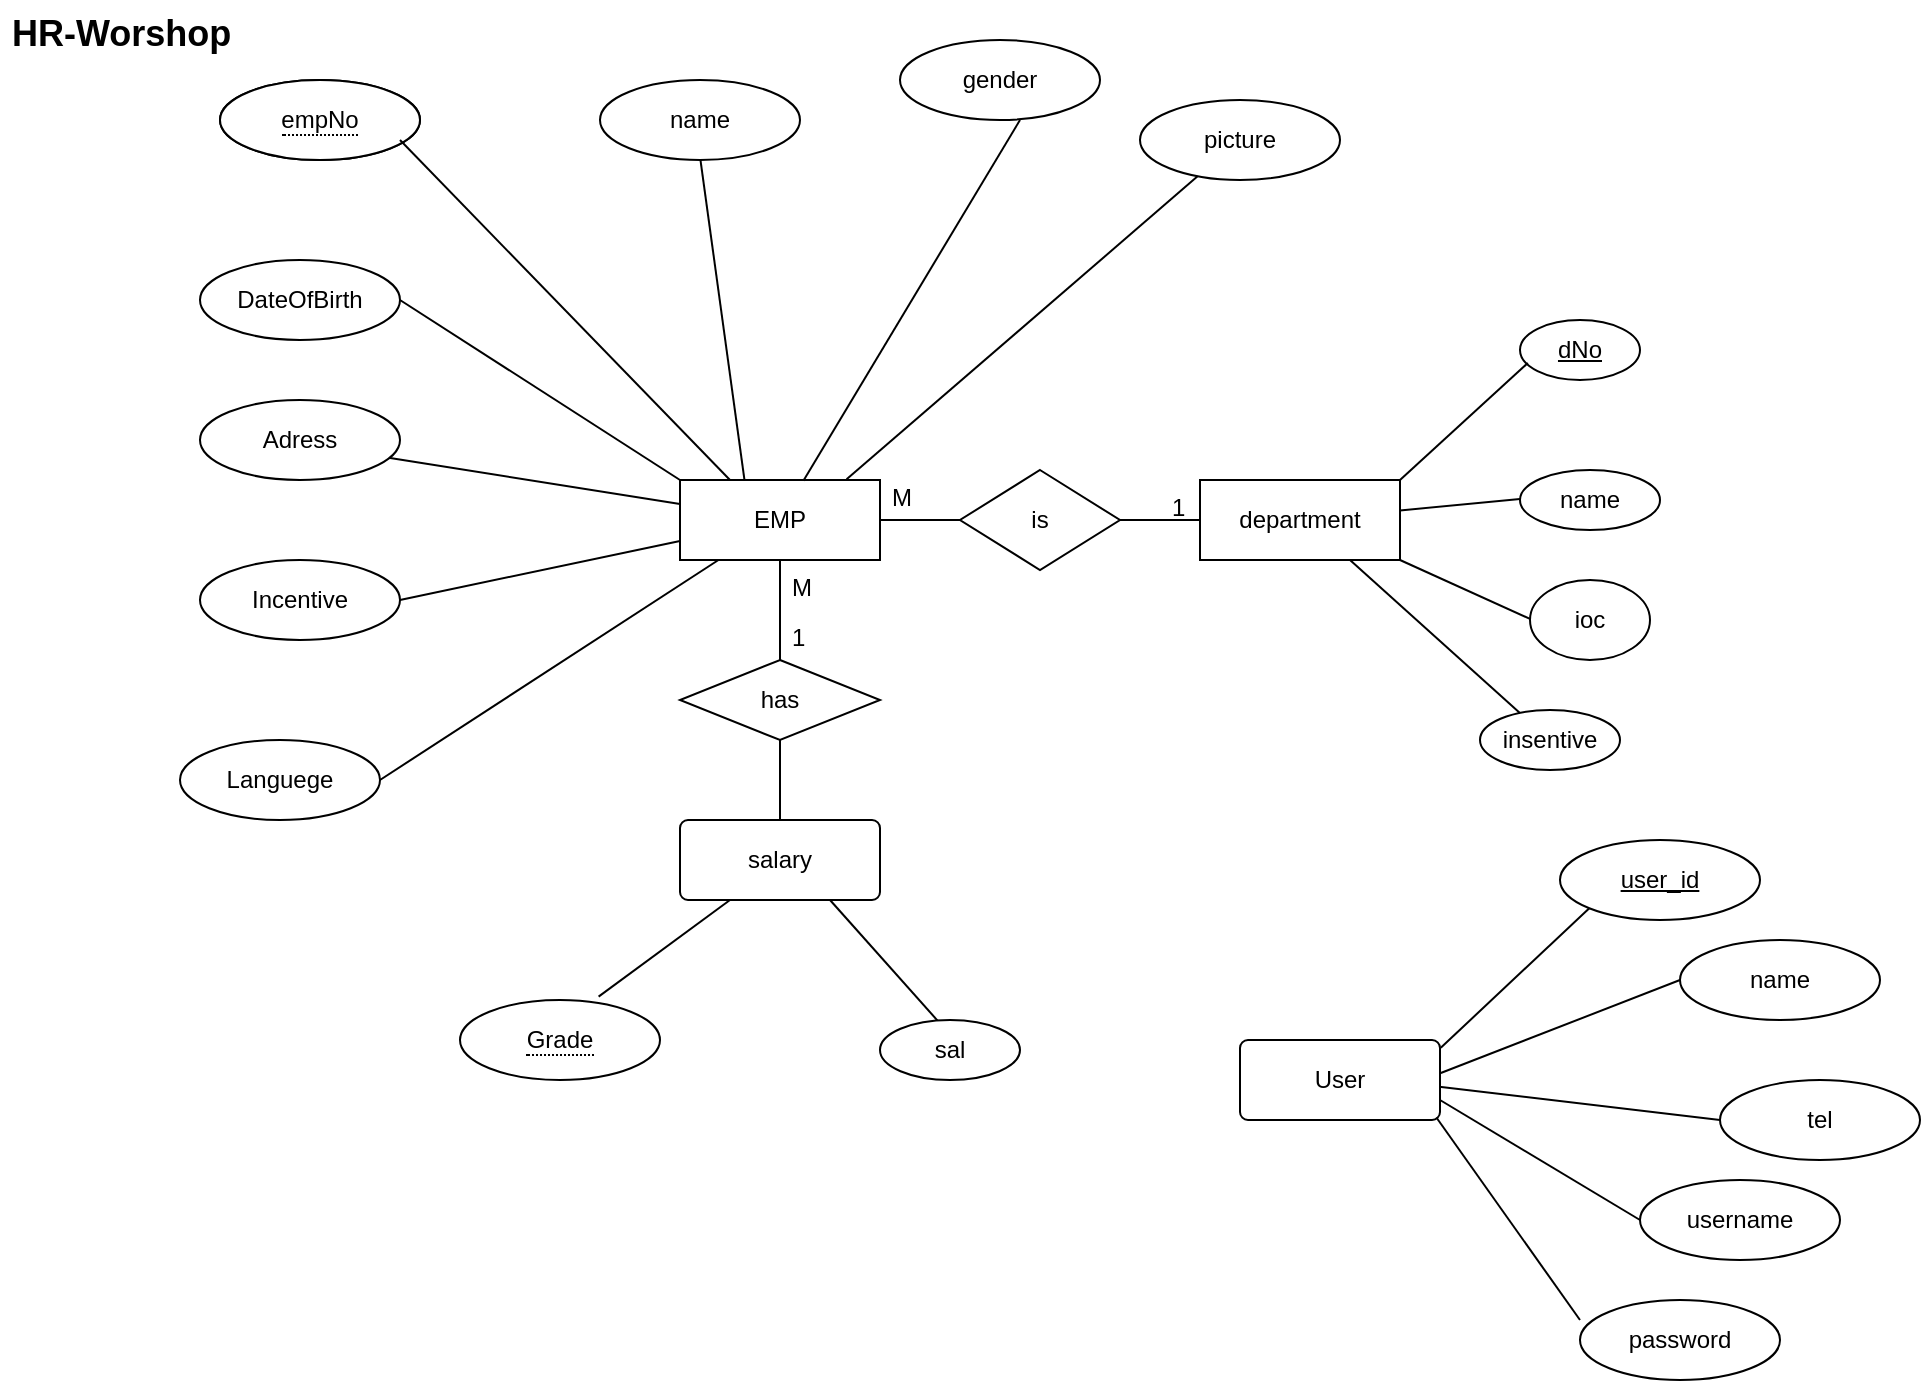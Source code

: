 <mxfile version="23.1.5" type="device">
  <diagram name="Page-1" id="SO6VfxDL7d6g23iwDj6V">
    <mxGraphModel dx="975" dy="640" grid="1" gridSize="10" guides="1" tooltips="1" connect="1" arrows="1" fold="1" page="1" pageScale="1" pageWidth="850" pageHeight="1100" math="0" shadow="0">
      <root>
        <mxCell id="0" />
        <mxCell id="1" parent="0" />
        <mxCell id="RYdiBCdFx9FZNfR8fhlN-1" value="EMP" style="whiteSpace=wrap;html=1;align=center;" vertex="1" parent="1">
          <mxGeometry x="350" y="250" width="100" height="40" as="geometry" />
        </mxCell>
        <mxCell id="RYdiBCdFx9FZNfR8fhlN-2" value="&lt;span style=&quot;border-bottom: 1px dotted&quot;&gt;empNo&lt;/span&gt;" style="ellipse;whiteSpace=wrap;html=1;align=center;" vertex="1" parent="1">
          <mxGeometry x="120" y="50" width="100" height="40" as="geometry" />
        </mxCell>
        <mxCell id="RYdiBCdFx9FZNfR8fhlN-13" value="&lt;span style=&quot;border-bottom: 1px dotted&quot;&gt;empNo&lt;/span&gt;" style="ellipse;whiteSpace=wrap;html=1;align=center;" vertex="1" parent="1">
          <mxGeometry x="120" y="50" width="100" height="40" as="geometry" />
        </mxCell>
        <mxCell id="RYdiBCdFx9FZNfR8fhlN-16" value="" style="endArrow=none;html=1;rounded=0;entryX=0.25;entryY=0;entryDx=0;entryDy=0;" edge="1" parent="1" target="RYdiBCdFx9FZNfR8fhlN-1">
          <mxGeometry relative="1" as="geometry">
            <mxPoint x="210" y="80" as="sourcePoint" />
            <mxPoint x="350" y="190" as="targetPoint" />
          </mxGeometry>
        </mxCell>
        <mxCell id="RYdiBCdFx9FZNfR8fhlN-18" value="" style="endArrow=none;html=1;rounded=0;exitX=1;exitY=0.5;exitDx=0;exitDy=0;entryX=0;entryY=0;entryDx=0;entryDy=0;" edge="1" parent="1" source="RYdiBCdFx9FZNfR8fhlN-52" target="RYdiBCdFx9FZNfR8fhlN-1">
          <mxGeometry relative="1" as="geometry">
            <mxPoint x="218" y="169.68" as="sourcePoint" />
            <mxPoint x="470" y="230" as="targetPoint" />
          </mxGeometry>
        </mxCell>
        <mxCell id="RYdiBCdFx9FZNfR8fhlN-19" value="" style="endArrow=none;html=1;rounded=0;exitX=0.943;exitY=0.722;exitDx=0;exitDy=0;exitPerimeter=0;" edge="1" parent="1" source="RYdiBCdFx9FZNfR8fhlN-53" target="RYdiBCdFx9FZNfR8fhlN-1">
          <mxGeometry relative="1" as="geometry">
            <mxPoint x="220.0" y="240" as="sourcePoint" />
            <mxPoint x="470" y="230" as="targetPoint" />
          </mxGeometry>
        </mxCell>
        <mxCell id="RYdiBCdFx9FZNfR8fhlN-20" value="" style="endArrow=none;html=1;rounded=0;exitX=1;exitY=0.5;exitDx=0;exitDy=0;" edge="1" parent="1" source="RYdiBCdFx9FZNfR8fhlN-54" target="RYdiBCdFx9FZNfR8fhlN-1">
          <mxGeometry relative="1" as="geometry">
            <mxPoint x="210" y="310" as="sourcePoint" />
            <mxPoint x="470" y="230" as="targetPoint" />
          </mxGeometry>
        </mxCell>
        <mxCell id="RYdiBCdFx9FZNfR8fhlN-21" value="" style="endArrow=none;html=1;rounded=0;exitX=1;exitY=0.5;exitDx=0;exitDy=0;" edge="1" parent="1" source="RYdiBCdFx9FZNfR8fhlN-55" target="RYdiBCdFx9FZNfR8fhlN-1">
          <mxGeometry relative="1" as="geometry">
            <mxPoint x="197.43" y="393.278" as="sourcePoint" />
            <mxPoint x="470" y="230" as="targetPoint" />
          </mxGeometry>
        </mxCell>
        <mxCell id="RYdiBCdFx9FZNfR8fhlN-22" value="" style="endArrow=none;html=1;rounded=0;exitX=0.7;exitY=0.958;exitDx=0;exitDy=0;exitPerimeter=0;entryX=0.323;entryY=0.01;entryDx=0;entryDy=0;entryPerimeter=0;" edge="1" parent="1" target="RYdiBCdFx9FZNfR8fhlN-1">
          <mxGeometry relative="1" as="geometry">
            <mxPoint x="360" y="88.32" as="sourcePoint" />
            <mxPoint x="470" y="230" as="targetPoint" />
          </mxGeometry>
        </mxCell>
        <mxCell id="RYdiBCdFx9FZNfR8fhlN-23" value="" style="endArrow=none;html=1;rounded=0;exitX=0.5;exitY=1;exitDx=0;exitDy=0;entryX=0.617;entryY=0.009;entryDx=0;entryDy=0;entryPerimeter=0;" edge="1" parent="1" target="RYdiBCdFx9FZNfR8fhlN-1">
          <mxGeometry relative="1" as="geometry">
            <mxPoint x="520" y="70" as="sourcePoint" />
            <mxPoint x="470" y="230" as="targetPoint" />
          </mxGeometry>
        </mxCell>
        <mxCell id="RYdiBCdFx9FZNfR8fhlN-24" value="" style="endArrow=none;html=1;rounded=0;exitX=0.24;exitY=1.092;exitDx=0;exitDy=0;exitPerimeter=0;entryX=0.833;entryY=-0.008;entryDx=0;entryDy=0;entryPerimeter=0;" edge="1" parent="1" target="RYdiBCdFx9FZNfR8fhlN-1">
          <mxGeometry relative="1" as="geometry">
            <mxPoint x="614" y="93.68" as="sourcePoint" />
            <mxPoint x="470" y="230" as="targetPoint" />
          </mxGeometry>
        </mxCell>
        <mxCell id="RYdiBCdFx9FZNfR8fhlN-26" value="has" style="shape=rhombus;perimeter=rhombusPerimeter;whiteSpace=wrap;html=1;align=center;" vertex="1" parent="1">
          <mxGeometry x="350" y="340" width="100" height="40" as="geometry" />
        </mxCell>
        <mxCell id="RYdiBCdFx9FZNfR8fhlN-27" value="&lt;span style=&quot;border-bottom: 1px dotted&quot;&gt;Grade&lt;/span&gt;" style="ellipse;whiteSpace=wrap;html=1;align=center;" vertex="1" parent="1">
          <mxGeometry x="240" y="510" width="100" height="40" as="geometry" />
        </mxCell>
        <mxCell id="RYdiBCdFx9FZNfR8fhlN-29" value="" style="endArrow=none;html=1;rounded=0;entryX=0.5;entryY=0;entryDx=0;entryDy=0;exitX=0.5;exitY=1;exitDx=0;exitDy=0;" edge="1" parent="1" source="RYdiBCdFx9FZNfR8fhlN-1" target="RYdiBCdFx9FZNfR8fhlN-26">
          <mxGeometry relative="1" as="geometry">
            <mxPoint x="310" y="230" as="sourcePoint" />
            <mxPoint x="470" y="230" as="targetPoint" />
          </mxGeometry>
        </mxCell>
        <mxCell id="RYdiBCdFx9FZNfR8fhlN-31" value="" style="endArrow=none;html=1;rounded=0;exitX=0.693;exitY=-0.042;exitDx=0;exitDy=0;exitPerimeter=0;entryX=0.25;entryY=1;entryDx=0;entryDy=0;" edge="1" parent="1" source="RYdiBCdFx9FZNfR8fhlN-27" target="RYdiBCdFx9FZNfR8fhlN-69">
          <mxGeometry relative="1" as="geometry">
            <mxPoint x="310" y="390" as="sourcePoint" />
            <mxPoint x="470" y="390" as="targetPoint" />
          </mxGeometry>
        </mxCell>
        <mxCell id="RYdiBCdFx9FZNfR8fhlN-32" value="" style="endArrow=none;html=1;rounded=0;entryX=0.411;entryY=0.01;entryDx=0;entryDy=0;exitX=0.75;exitY=1;exitDx=0;exitDy=0;entryPerimeter=0;" edge="1" parent="1" source="RYdiBCdFx9FZNfR8fhlN-69" target="RYdiBCdFx9FZNfR8fhlN-56">
          <mxGeometry relative="1" as="geometry">
            <mxPoint x="310" y="390" as="sourcePoint" />
            <mxPoint x="510" y="480" as="targetPoint" />
          </mxGeometry>
        </mxCell>
        <mxCell id="RYdiBCdFx9FZNfR8fhlN-33" value="is" style="shape=rhombus;perimeter=rhombusPerimeter;whiteSpace=wrap;html=1;align=center;" vertex="1" parent="1">
          <mxGeometry x="490" y="245" width="80" height="50" as="geometry" />
        </mxCell>
        <mxCell id="RYdiBCdFx9FZNfR8fhlN-34" value="" style="endArrow=none;html=1;rounded=0;entryX=0;entryY=0.5;entryDx=0;entryDy=0;exitX=1;exitY=0.5;exitDx=0;exitDy=0;" edge="1" parent="1" source="RYdiBCdFx9FZNfR8fhlN-1" target="RYdiBCdFx9FZNfR8fhlN-33">
          <mxGeometry relative="1" as="geometry">
            <mxPoint x="450" y="280" as="sourcePoint" />
            <mxPoint x="610" y="280" as="targetPoint" />
          </mxGeometry>
        </mxCell>
        <mxCell id="RYdiBCdFx9FZNfR8fhlN-35" value="department" style="whiteSpace=wrap;html=1;align=center;" vertex="1" parent="1">
          <mxGeometry x="610" y="250" width="100" height="40" as="geometry" />
        </mxCell>
        <mxCell id="RYdiBCdFx9FZNfR8fhlN-37" value="" style="endArrow=none;html=1;rounded=0;exitX=1;exitY=0.5;exitDx=0;exitDy=0;entryX=0;entryY=0.5;entryDx=0;entryDy=0;" edge="1" parent="1" source="RYdiBCdFx9FZNfR8fhlN-33" target="RYdiBCdFx9FZNfR8fhlN-35">
          <mxGeometry relative="1" as="geometry">
            <mxPoint x="450" y="280" as="sourcePoint" />
            <mxPoint x="610" y="280" as="targetPoint" />
          </mxGeometry>
        </mxCell>
        <mxCell id="RYdiBCdFx9FZNfR8fhlN-39" value="&lt;b&gt;&lt;font style=&quot;font-size: 18px;&quot;&gt;HR-Worshop&lt;/font&gt;&lt;/b&gt;" style="text;strokeColor=none;fillColor=none;spacingLeft=4;spacingRight=4;overflow=hidden;rotatable=0;points=[[0,0.5],[1,0.5]];portConstraint=eastwest;fontSize=12;whiteSpace=wrap;html=1;" vertex="1" parent="1">
          <mxGeometry x="10" y="10" width="130" height="30" as="geometry" />
        </mxCell>
        <mxCell id="RYdiBCdFx9FZNfR8fhlN-40" value="name" style="ellipse;whiteSpace=wrap;html=1;align=center;" vertex="1" parent="1">
          <mxGeometry x="310" y="50" width="100" height="40" as="geometry" />
        </mxCell>
        <mxCell id="RYdiBCdFx9FZNfR8fhlN-41" value="gender" style="ellipse;whiteSpace=wrap;html=1;align=center;" vertex="1" parent="1">
          <mxGeometry x="460" y="30" width="100" height="40" as="geometry" />
        </mxCell>
        <mxCell id="RYdiBCdFx9FZNfR8fhlN-42" value="picture" style="ellipse;whiteSpace=wrap;html=1;align=center;" vertex="1" parent="1">
          <mxGeometry x="580" y="60" width="100" height="40" as="geometry" />
        </mxCell>
        <mxCell id="RYdiBCdFx9FZNfR8fhlN-43" value="dNo" style="ellipse;whiteSpace=wrap;html=1;align=center;fontStyle=4;" vertex="1" parent="1">
          <mxGeometry x="770" y="170" width="60" height="30" as="geometry" />
        </mxCell>
        <mxCell id="RYdiBCdFx9FZNfR8fhlN-44" value="name" style="ellipse;whiteSpace=wrap;html=1;align=center;" vertex="1" parent="1">
          <mxGeometry x="770" y="245" width="70" height="30" as="geometry" />
        </mxCell>
        <mxCell id="RYdiBCdFx9FZNfR8fhlN-45" value="ioc" style="ellipse;whiteSpace=wrap;html=1;align=center;" vertex="1" parent="1">
          <mxGeometry x="775" y="300" width="60" height="40" as="geometry" />
        </mxCell>
        <mxCell id="RYdiBCdFx9FZNfR8fhlN-46" value="" style="endArrow=none;html=1;rounded=0;exitX=1;exitY=1;exitDx=0;exitDy=0;" edge="1" parent="1" source="RYdiBCdFx9FZNfR8fhlN-35">
          <mxGeometry relative="1" as="geometry">
            <mxPoint x="615" y="319.47" as="sourcePoint" />
            <mxPoint x="775" y="319.47" as="targetPoint" />
          </mxGeometry>
        </mxCell>
        <mxCell id="RYdiBCdFx9FZNfR8fhlN-47" value="" style="endArrow=none;html=1;rounded=0;" edge="1" parent="1" source="RYdiBCdFx9FZNfR8fhlN-35">
          <mxGeometry relative="1" as="geometry">
            <mxPoint x="610" y="259.47" as="sourcePoint" />
            <mxPoint x="770" y="259.47" as="targetPoint" />
          </mxGeometry>
        </mxCell>
        <mxCell id="RYdiBCdFx9FZNfR8fhlN-48" value="" style="endArrow=none;html=1;rounded=0;exitX=1;exitY=0;exitDx=0;exitDy=0;entryX=0.065;entryY=0.718;entryDx=0;entryDy=0;entryPerimeter=0;" edge="1" parent="1" source="RYdiBCdFx9FZNfR8fhlN-35" target="RYdiBCdFx9FZNfR8fhlN-43">
          <mxGeometry relative="1" as="geometry">
            <mxPoint x="615" y="190" as="sourcePoint" />
            <mxPoint x="775" y="190" as="targetPoint" />
          </mxGeometry>
        </mxCell>
        <mxCell id="RYdiBCdFx9FZNfR8fhlN-50" value="insentive" style="ellipse;whiteSpace=wrap;html=1;align=center;" vertex="1" parent="1">
          <mxGeometry x="750" y="365" width="70" height="30" as="geometry" />
        </mxCell>
        <mxCell id="RYdiBCdFx9FZNfR8fhlN-51" value="" style="endArrow=none;html=1;rounded=0;exitX=0.75;exitY=1;exitDx=0;exitDy=0;" edge="1" parent="1" source="RYdiBCdFx9FZNfR8fhlN-35" target="RYdiBCdFx9FZNfR8fhlN-50">
          <mxGeometry relative="1" as="geometry">
            <mxPoint x="560" y="290" as="sourcePoint" />
            <mxPoint x="720" y="290" as="targetPoint" />
          </mxGeometry>
        </mxCell>
        <mxCell id="RYdiBCdFx9FZNfR8fhlN-52" value="DateOfBirth" style="ellipse;whiteSpace=wrap;html=1;align=center;" vertex="1" parent="1">
          <mxGeometry x="110" y="140" width="100" height="40" as="geometry" />
        </mxCell>
        <mxCell id="RYdiBCdFx9FZNfR8fhlN-53" value="Adress" style="ellipse;whiteSpace=wrap;html=1;align=center;" vertex="1" parent="1">
          <mxGeometry x="110" y="210" width="100" height="40" as="geometry" />
        </mxCell>
        <mxCell id="RYdiBCdFx9FZNfR8fhlN-54" value="Incentive" style="ellipse;whiteSpace=wrap;html=1;align=center;" vertex="1" parent="1">
          <mxGeometry x="110" y="290" width="100" height="40" as="geometry" />
        </mxCell>
        <mxCell id="RYdiBCdFx9FZNfR8fhlN-55" value="Languege" style="ellipse;whiteSpace=wrap;html=1;align=center;" vertex="1" parent="1">
          <mxGeometry x="100" y="380" width="100" height="40" as="geometry" />
        </mxCell>
        <mxCell id="RYdiBCdFx9FZNfR8fhlN-56" value="sal" style="ellipse;whiteSpace=wrap;html=1;align=center;" vertex="1" parent="1">
          <mxGeometry x="450" y="520" width="70" height="30" as="geometry" />
        </mxCell>
        <mxCell id="RYdiBCdFx9FZNfR8fhlN-58" value="User" style="rounded=1;arcSize=10;whiteSpace=wrap;html=1;align=center;" vertex="1" parent="1">
          <mxGeometry x="630" y="530" width="100" height="40" as="geometry" />
        </mxCell>
        <mxCell id="RYdiBCdFx9FZNfR8fhlN-59" value="user_id" style="ellipse;whiteSpace=wrap;html=1;align=center;fontStyle=4;" vertex="1" parent="1">
          <mxGeometry x="790" y="430" width="100" height="40" as="geometry" />
        </mxCell>
        <mxCell id="RYdiBCdFx9FZNfR8fhlN-60" value="name" style="ellipse;whiteSpace=wrap;html=1;align=center;" vertex="1" parent="1">
          <mxGeometry x="850" y="480" width="100" height="40" as="geometry" />
        </mxCell>
        <mxCell id="RYdiBCdFx9FZNfR8fhlN-61" value="tel" style="ellipse;whiteSpace=wrap;html=1;align=center;" vertex="1" parent="1">
          <mxGeometry x="870" y="550" width="100" height="40" as="geometry" />
        </mxCell>
        <mxCell id="RYdiBCdFx9FZNfR8fhlN-62" value="username" style="ellipse;whiteSpace=wrap;html=1;align=center;" vertex="1" parent="1">
          <mxGeometry x="830" y="600" width="100" height="40" as="geometry" />
        </mxCell>
        <mxCell id="RYdiBCdFx9FZNfR8fhlN-63" value="password" style="ellipse;whiteSpace=wrap;html=1;align=center;" vertex="1" parent="1">
          <mxGeometry x="800" y="660" width="100" height="40" as="geometry" />
        </mxCell>
        <mxCell id="RYdiBCdFx9FZNfR8fhlN-64" value="" style="endArrow=none;html=1;rounded=0;entryX=0;entryY=0.25;entryDx=0;entryDy=0;entryPerimeter=0;exitX=0.982;exitY=0.969;exitDx=0;exitDy=0;exitPerimeter=0;" edge="1" parent="1" source="RYdiBCdFx9FZNfR8fhlN-58" target="RYdiBCdFx9FZNfR8fhlN-63">
          <mxGeometry relative="1" as="geometry">
            <mxPoint x="740" y="570" as="sourcePoint" />
            <mxPoint x="550" y="580" as="targetPoint" />
          </mxGeometry>
        </mxCell>
        <mxCell id="RYdiBCdFx9FZNfR8fhlN-65" value="" style="endArrow=none;html=1;rounded=0;entryX=0;entryY=0.5;entryDx=0;entryDy=0;exitX=1;exitY=0.75;exitDx=0;exitDy=0;" edge="1" parent="1" source="RYdiBCdFx9FZNfR8fhlN-58" target="RYdiBCdFx9FZNfR8fhlN-62">
          <mxGeometry relative="1" as="geometry">
            <mxPoint x="740" y="550" as="sourcePoint" />
            <mxPoint x="830" y="680" as="targetPoint" />
          </mxGeometry>
        </mxCell>
        <mxCell id="RYdiBCdFx9FZNfR8fhlN-66" value="" style="endArrow=none;html=1;rounded=0;entryX=0;entryY=0.5;entryDx=0;entryDy=0;exitX=0.996;exitY=0.584;exitDx=0;exitDy=0;exitPerimeter=0;" edge="1" parent="1" source="RYdiBCdFx9FZNfR8fhlN-58" target="RYdiBCdFx9FZNfR8fhlN-61">
          <mxGeometry relative="1" as="geometry">
            <mxPoint x="750" y="590" as="sourcePoint" />
            <mxPoint x="840" y="720" as="targetPoint" />
          </mxGeometry>
        </mxCell>
        <mxCell id="RYdiBCdFx9FZNfR8fhlN-67" value="" style="endArrow=none;html=1;rounded=0;entryX=0;entryY=0.5;entryDx=0;entryDy=0;exitX=1.004;exitY=0.413;exitDx=0;exitDy=0;exitPerimeter=0;" edge="1" parent="1" source="RYdiBCdFx9FZNfR8fhlN-58" target="RYdiBCdFx9FZNfR8fhlN-60">
          <mxGeometry relative="1" as="geometry">
            <mxPoint x="730" y="550" as="sourcePoint" />
            <mxPoint x="850" y="730" as="targetPoint" />
          </mxGeometry>
        </mxCell>
        <mxCell id="RYdiBCdFx9FZNfR8fhlN-68" value="" style="endArrow=none;html=1;rounded=0;entryX=0;entryY=1;entryDx=0;entryDy=0;exitX=1.004;exitY=0.097;exitDx=0;exitDy=0;exitPerimeter=0;" edge="1" parent="1" source="RYdiBCdFx9FZNfR8fhlN-58" target="RYdiBCdFx9FZNfR8fhlN-59">
          <mxGeometry relative="1" as="geometry">
            <mxPoint x="730" y="530" as="sourcePoint" />
            <mxPoint x="860" y="740" as="targetPoint" />
          </mxGeometry>
        </mxCell>
        <mxCell id="RYdiBCdFx9FZNfR8fhlN-69" value="salary" style="rounded=1;arcSize=10;whiteSpace=wrap;html=1;align=center;" vertex="1" parent="1">
          <mxGeometry x="350" y="420" width="100" height="40" as="geometry" />
        </mxCell>
        <mxCell id="RYdiBCdFx9FZNfR8fhlN-70" value="" style="endArrow=none;html=1;rounded=0;exitX=0.5;exitY=1;exitDx=0;exitDy=0;entryX=0.5;entryY=0;entryDx=0;entryDy=0;" edge="1" parent="1" source="RYdiBCdFx9FZNfR8fhlN-26" target="RYdiBCdFx9FZNfR8fhlN-69">
          <mxGeometry relative="1" as="geometry">
            <mxPoint x="470" y="440" as="sourcePoint" />
            <mxPoint x="630" y="440" as="targetPoint" />
          </mxGeometry>
        </mxCell>
        <mxCell id="RYdiBCdFx9FZNfR8fhlN-72" value="M" style="text;strokeColor=none;fillColor=none;spacingLeft=4;spacingRight=4;overflow=hidden;rotatable=0;points=[[0,0.5],[1,0.5]];portConstraint=eastwest;fontSize=12;whiteSpace=wrap;html=1;" vertex="1" parent="1">
          <mxGeometry x="450" y="245" width="20" height="25" as="geometry" />
        </mxCell>
        <mxCell id="RYdiBCdFx9FZNfR8fhlN-73" value="M" style="text;strokeColor=none;fillColor=none;spacingLeft=4;spacingRight=4;overflow=hidden;rotatable=0;points=[[0,0.5],[1,0.5]];portConstraint=eastwest;fontSize=12;whiteSpace=wrap;html=1;" vertex="1" parent="1">
          <mxGeometry x="400" y="290" width="20" height="25" as="geometry" />
        </mxCell>
        <mxCell id="RYdiBCdFx9FZNfR8fhlN-74" value="1" style="text;strokeColor=none;fillColor=none;spacingLeft=4;spacingRight=4;overflow=hidden;rotatable=0;points=[[0,0.5],[1,0.5]];portConstraint=eastwest;fontSize=12;whiteSpace=wrap;html=1;" vertex="1" parent="1">
          <mxGeometry x="400" y="315" width="20" height="30" as="geometry" />
        </mxCell>
        <mxCell id="RYdiBCdFx9FZNfR8fhlN-75" value="1" style="text;strokeColor=none;fillColor=none;spacingLeft=4;spacingRight=4;overflow=hidden;rotatable=0;points=[[0,0.5],[1,0.5]];portConstraint=eastwest;fontSize=12;whiteSpace=wrap;html=1;" vertex="1" parent="1">
          <mxGeometry x="590" y="250" width="20" height="30" as="geometry" />
        </mxCell>
      </root>
    </mxGraphModel>
  </diagram>
</mxfile>

